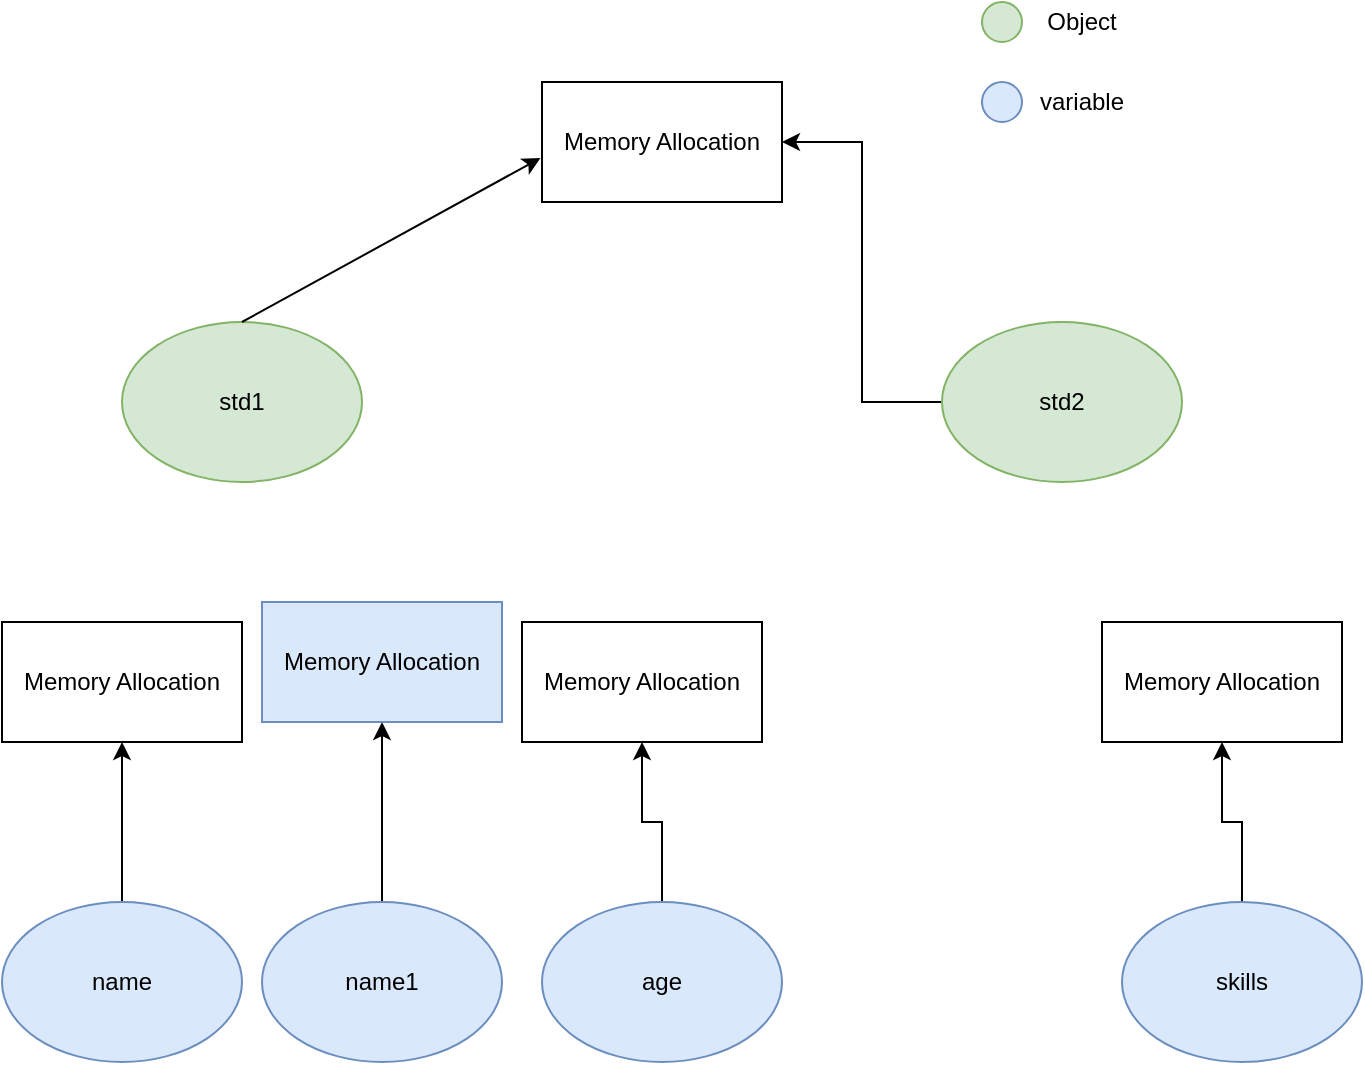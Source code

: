 <mxfile version="13.6.2" type="device"><diagram id="b22Z9Mb2qc2JgpejLkny" name="Page-1"><mxGraphModel dx="782" dy="437" grid="1" gridSize="10" guides="1" tooltips="1" connect="1" arrows="1" fold="1" page="1" pageScale="1" pageWidth="850" pageHeight="1100" math="0" shadow="0"><root><mxCell id="0"/><mxCell id="1" parent="0"/><mxCell id="0VIPmmXanl-aDHFcZidI-1" value="Memory Allocation&lt;br&gt;" style="rounded=0;whiteSpace=wrap;html=1;" vertex="1" parent="1"><mxGeometry x="350" y="50" width="120" height="60" as="geometry"/></mxCell><mxCell id="0VIPmmXanl-aDHFcZidI-2" value="std1" style="ellipse;whiteSpace=wrap;html=1;fillColor=#d5e8d4;strokeColor=#82b366;" vertex="1" parent="1"><mxGeometry x="140" y="170" width="120" height="80" as="geometry"/></mxCell><mxCell id="0VIPmmXanl-aDHFcZidI-6" style="edgeStyle=orthogonalEdgeStyle;rounded=0;orthogonalLoop=1;jettySize=auto;html=1;exitX=0;exitY=0.5;exitDx=0;exitDy=0;entryX=1;entryY=0.5;entryDx=0;entryDy=0;" edge="1" parent="1" source="0VIPmmXanl-aDHFcZidI-4" target="0VIPmmXanl-aDHFcZidI-1"><mxGeometry relative="1" as="geometry"/></mxCell><mxCell id="0VIPmmXanl-aDHFcZidI-4" value="std2&lt;br&gt;" style="ellipse;whiteSpace=wrap;html=1;fillColor=#d5e8d4;strokeColor=#82b366;" vertex="1" parent="1"><mxGeometry x="550" y="170" width="120" height="80" as="geometry"/></mxCell><mxCell id="0VIPmmXanl-aDHFcZidI-5" value="" style="endArrow=classic;html=1;entryX=-0.006;entryY=0.633;entryDx=0;entryDy=0;entryPerimeter=0;exitX=0.5;exitY=0;exitDx=0;exitDy=0;" edge="1" parent="1" source="0VIPmmXanl-aDHFcZidI-2" target="0VIPmmXanl-aDHFcZidI-1"><mxGeometry width="50" height="50" relative="1" as="geometry"><mxPoint x="380" y="240" as="sourcePoint"/><mxPoint x="430" y="190" as="targetPoint"/><Array as="points"/></mxGeometry></mxCell><mxCell id="0VIPmmXanl-aDHFcZidI-7" value="" style="ellipse;whiteSpace=wrap;html=1;fillColor=#d5e8d4;strokeColor=#82b366;" vertex="1" parent="1"><mxGeometry x="570" y="10" width="20" height="20" as="geometry"/></mxCell><mxCell id="0VIPmmXanl-aDHFcZidI-8" value="Object" style="text;html=1;strokeColor=none;fillColor=none;align=center;verticalAlign=middle;whiteSpace=wrap;rounded=0;" vertex="1" parent="1"><mxGeometry x="600" y="10" width="40" height="20" as="geometry"/></mxCell><mxCell id="0VIPmmXanl-aDHFcZidI-9" value="Memory Allocation" style="rounded=0;whiteSpace=wrap;html=1;" vertex="1" parent="1"><mxGeometry x="80" y="320" width="120" height="60" as="geometry"/></mxCell><mxCell id="0VIPmmXanl-aDHFcZidI-18" value="" style="edgeStyle=orthogonalEdgeStyle;rounded=0;orthogonalLoop=1;jettySize=auto;html=1;" edge="1" parent="1" source="0VIPmmXanl-aDHFcZidI-11" target="0VIPmmXanl-aDHFcZidI-9"><mxGeometry relative="1" as="geometry"/></mxCell><mxCell id="0VIPmmXanl-aDHFcZidI-11" value="name" style="ellipse;whiteSpace=wrap;html=1;fillColor=#dae8fc;strokeColor=#6c8ebf;" vertex="1" parent="1"><mxGeometry x="80" y="460" width="120" height="80" as="geometry"/></mxCell><mxCell id="0VIPmmXanl-aDHFcZidI-12" value="Memory Allocation" style="rounded=0;whiteSpace=wrap;html=1;" vertex="1" parent="1"><mxGeometry x="340" y="320" width="120" height="60" as="geometry"/></mxCell><mxCell id="0VIPmmXanl-aDHFcZidI-17" value="" style="edgeStyle=orthogonalEdgeStyle;rounded=0;orthogonalLoop=1;jettySize=auto;html=1;" edge="1" parent="1" source="0VIPmmXanl-aDHFcZidI-13" target="0VIPmmXanl-aDHFcZidI-12"><mxGeometry relative="1" as="geometry"/></mxCell><mxCell id="0VIPmmXanl-aDHFcZidI-13" value="age" style="ellipse;whiteSpace=wrap;html=1;fillColor=#dae8fc;strokeColor=#6c8ebf;" vertex="1" parent="1"><mxGeometry x="350" y="460" width="120" height="80" as="geometry"/></mxCell><mxCell id="0VIPmmXanl-aDHFcZidI-14" value="Memory Allocation" style="rounded=0;whiteSpace=wrap;html=1;" vertex="1" parent="1"><mxGeometry x="630" y="320" width="120" height="60" as="geometry"/></mxCell><mxCell id="0VIPmmXanl-aDHFcZidI-16" value="" style="edgeStyle=orthogonalEdgeStyle;rounded=0;orthogonalLoop=1;jettySize=auto;html=1;" edge="1" parent="1" source="0VIPmmXanl-aDHFcZidI-15" target="0VIPmmXanl-aDHFcZidI-14"><mxGeometry relative="1" as="geometry"/></mxCell><mxCell id="0VIPmmXanl-aDHFcZidI-15" value="skills" style="ellipse;whiteSpace=wrap;html=1;fillColor=#dae8fc;strokeColor=#6c8ebf;" vertex="1" parent="1"><mxGeometry x="640" y="460" width="120" height="80" as="geometry"/></mxCell><mxCell id="0VIPmmXanl-aDHFcZidI-19" value="" style="ellipse;whiteSpace=wrap;html=1;aspect=fixed;fillColor=#dae8fc;strokeColor=#6c8ebf;" vertex="1" parent="1"><mxGeometry x="570" y="50" width="20" height="20" as="geometry"/></mxCell><mxCell id="0VIPmmXanl-aDHFcZidI-20" value="variable" style="text;html=1;strokeColor=none;fillColor=none;align=center;verticalAlign=middle;whiteSpace=wrap;rounded=0;" vertex="1" parent="1"><mxGeometry x="600" y="50" width="40" height="20" as="geometry"/></mxCell><mxCell id="0VIPmmXanl-aDHFcZidI-23" value="" style="edgeStyle=orthogonalEdgeStyle;rounded=0;orthogonalLoop=1;jettySize=auto;html=1;" edge="1" parent="1" source="0VIPmmXanl-aDHFcZidI-21" target="0VIPmmXanl-aDHFcZidI-22"><mxGeometry relative="1" as="geometry"/></mxCell><mxCell id="0VIPmmXanl-aDHFcZidI-21" value="name1" style="ellipse;whiteSpace=wrap;html=1;fillColor=#dae8fc;strokeColor=#6c8ebf;" vertex="1" parent="1"><mxGeometry x="210" y="460" width="120" height="80" as="geometry"/></mxCell><mxCell id="0VIPmmXanl-aDHFcZidI-22" value="Memory Allocation" style="whiteSpace=wrap;html=1;strokeColor=#6c8ebf;fillColor=#dae8fc;" vertex="1" parent="1"><mxGeometry x="210" y="310" width="120" height="60" as="geometry"/></mxCell></root></mxGraphModel></diagram></mxfile>